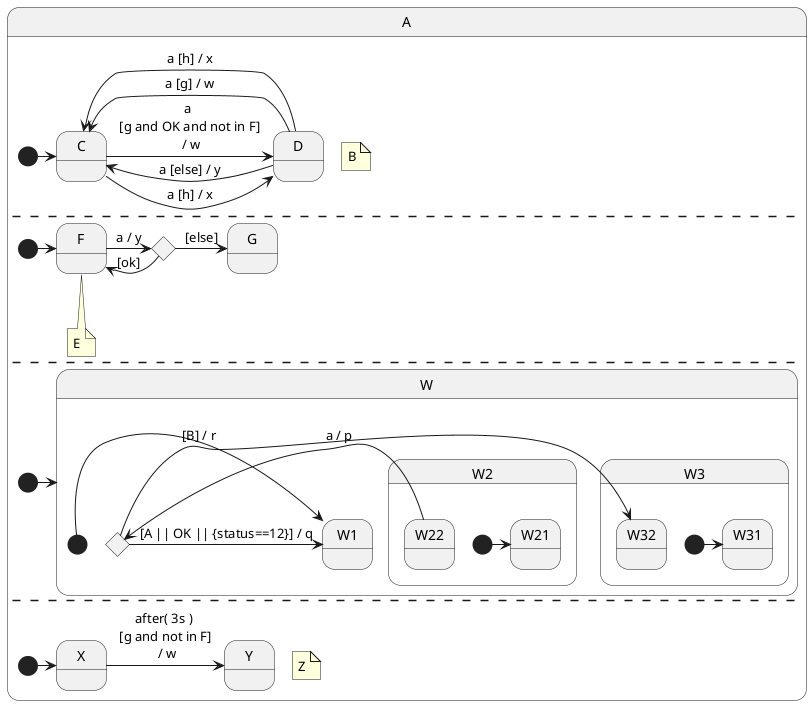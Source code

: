 @startuml
    state A {
        note "B" as B
        [*] -> C
        state C
        state D
        C -> D: a \n [g and OK and not in F] \n / w
        C -> D: a [h] / x
        D -> C : a [g] / w
        D -> C : a [h] / x
        D -> C : a [else] / y
        --
        note "E" as E
        [*] -> F
        state F
        state G
        state H <<choice>>
        F -> H: a / y
        H -> F: [ok] 
        H -> G: [else]
        F --> E : XYZ
        --
        [*] -> W
        state W {
            [*] -> W1
            state W1
            state WC <<choice>>
            state W2 {
                [*] -> W21
                state W21
                state W22
                W22 -> WC : a / p
            }
            state W3 {
                [*] -> W31
                state W31
                state W32
            }
            WC -> W1 : [A || OK || {status==12}] / q
            WC -> W32 : [B] / r
        }
        --
        note "Z" as Z
        [*] -> X
        state X
        state Y
        X -> Y: after( 3s ) \n [g and not in F] \n / w
    }
    state A
@enduml
